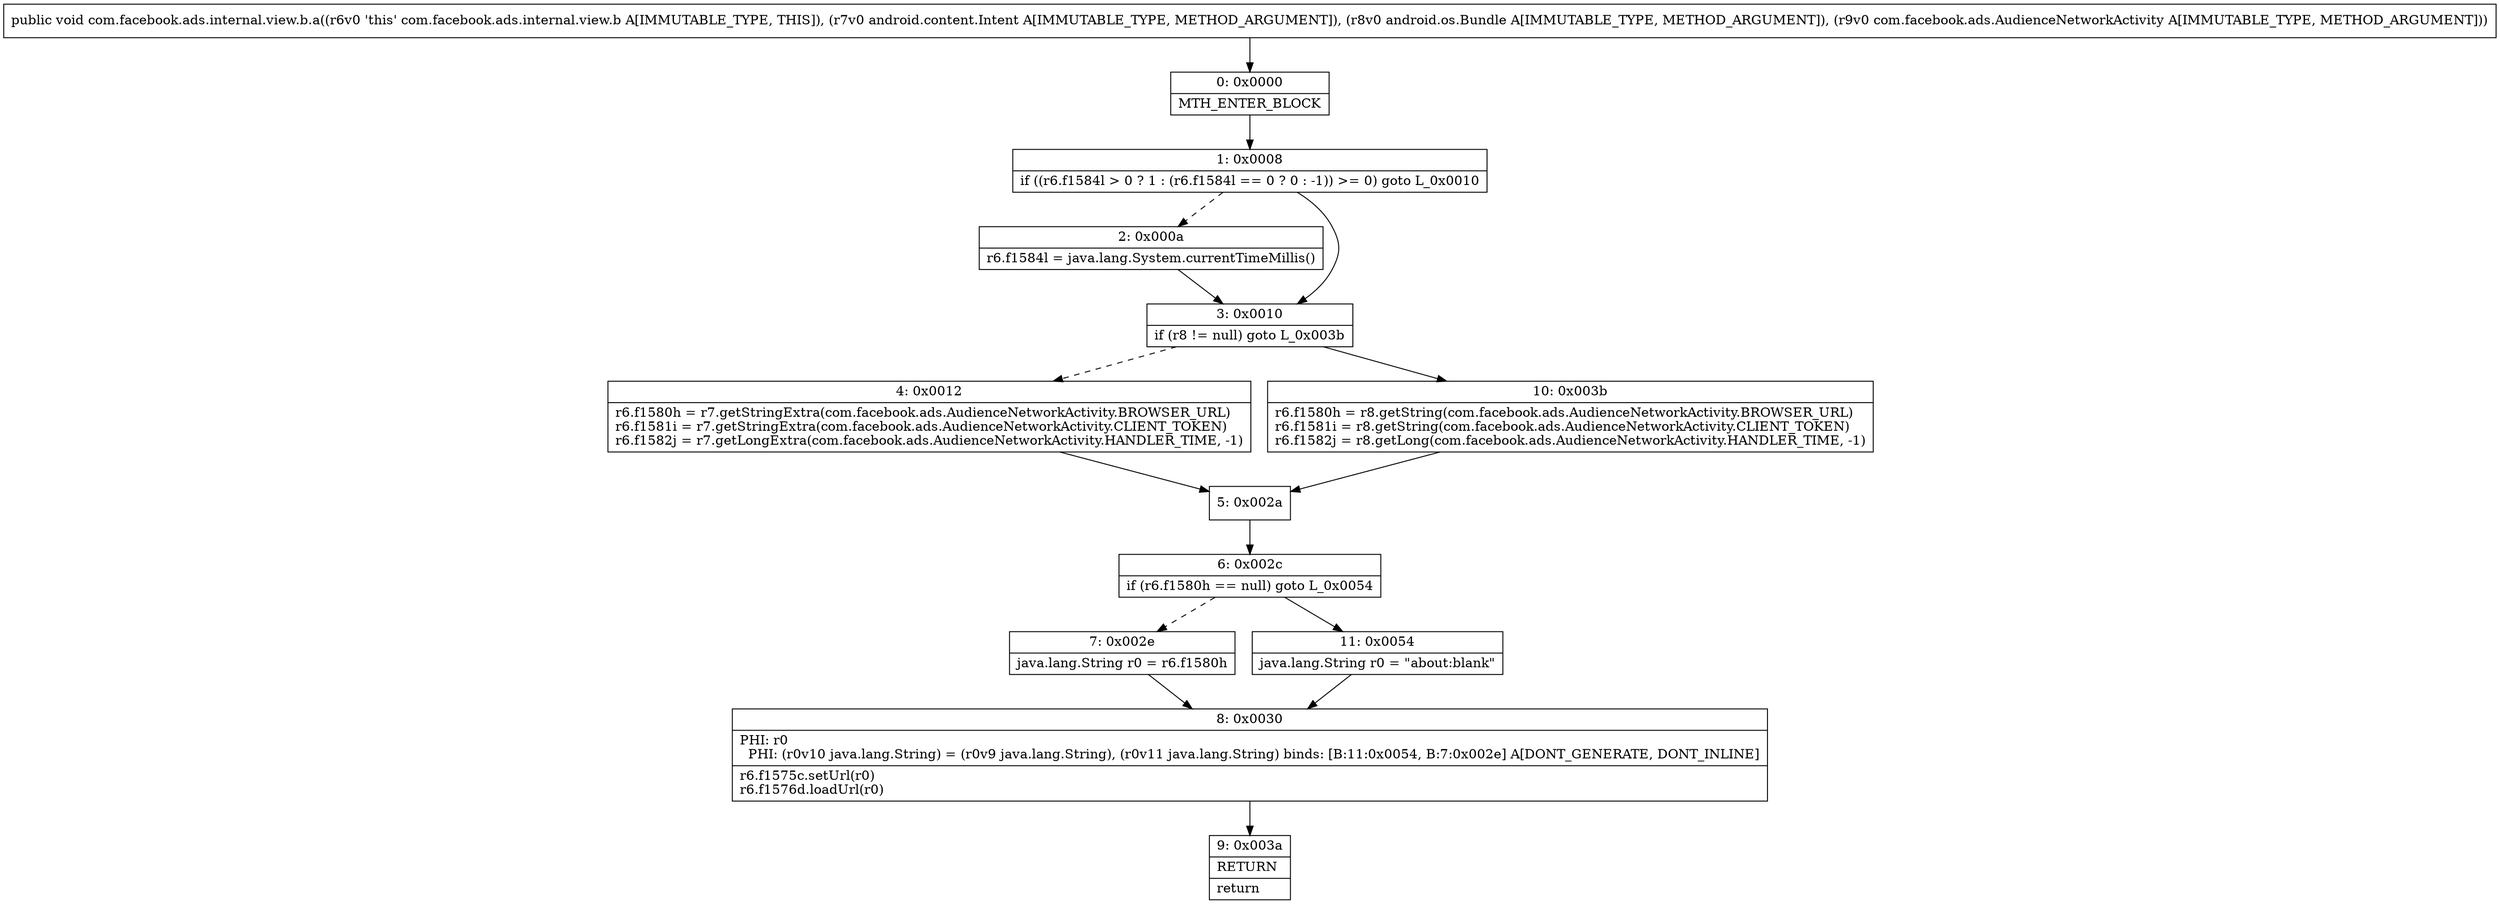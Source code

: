 digraph "CFG forcom.facebook.ads.internal.view.b.a(Landroid\/content\/Intent;Landroid\/os\/Bundle;Lcom\/facebook\/ads\/AudienceNetworkActivity;)V" {
Node_0 [shape=record,label="{0\:\ 0x0000|MTH_ENTER_BLOCK\l}"];
Node_1 [shape=record,label="{1\:\ 0x0008|if ((r6.f1584l \> 0 ? 1 : (r6.f1584l == 0 ? 0 : \-1)) \>= 0) goto L_0x0010\l}"];
Node_2 [shape=record,label="{2\:\ 0x000a|r6.f1584l = java.lang.System.currentTimeMillis()\l}"];
Node_3 [shape=record,label="{3\:\ 0x0010|if (r8 != null) goto L_0x003b\l}"];
Node_4 [shape=record,label="{4\:\ 0x0012|r6.f1580h = r7.getStringExtra(com.facebook.ads.AudienceNetworkActivity.BROWSER_URL)\lr6.f1581i = r7.getStringExtra(com.facebook.ads.AudienceNetworkActivity.CLIENT_TOKEN)\lr6.f1582j = r7.getLongExtra(com.facebook.ads.AudienceNetworkActivity.HANDLER_TIME, \-1)\l}"];
Node_5 [shape=record,label="{5\:\ 0x002a}"];
Node_6 [shape=record,label="{6\:\ 0x002c|if (r6.f1580h == null) goto L_0x0054\l}"];
Node_7 [shape=record,label="{7\:\ 0x002e|java.lang.String r0 = r6.f1580h\l}"];
Node_8 [shape=record,label="{8\:\ 0x0030|PHI: r0 \l  PHI: (r0v10 java.lang.String) = (r0v9 java.lang.String), (r0v11 java.lang.String) binds: [B:11:0x0054, B:7:0x002e] A[DONT_GENERATE, DONT_INLINE]\l|r6.f1575c.setUrl(r0)\lr6.f1576d.loadUrl(r0)\l}"];
Node_9 [shape=record,label="{9\:\ 0x003a|RETURN\l|return\l}"];
Node_10 [shape=record,label="{10\:\ 0x003b|r6.f1580h = r8.getString(com.facebook.ads.AudienceNetworkActivity.BROWSER_URL)\lr6.f1581i = r8.getString(com.facebook.ads.AudienceNetworkActivity.CLIENT_TOKEN)\lr6.f1582j = r8.getLong(com.facebook.ads.AudienceNetworkActivity.HANDLER_TIME, \-1)\l}"];
Node_11 [shape=record,label="{11\:\ 0x0054|java.lang.String r0 = \"about:blank\"\l}"];
MethodNode[shape=record,label="{public void com.facebook.ads.internal.view.b.a((r6v0 'this' com.facebook.ads.internal.view.b A[IMMUTABLE_TYPE, THIS]), (r7v0 android.content.Intent A[IMMUTABLE_TYPE, METHOD_ARGUMENT]), (r8v0 android.os.Bundle A[IMMUTABLE_TYPE, METHOD_ARGUMENT]), (r9v0 com.facebook.ads.AudienceNetworkActivity A[IMMUTABLE_TYPE, METHOD_ARGUMENT])) }"];
MethodNode -> Node_0;
Node_0 -> Node_1;
Node_1 -> Node_2[style=dashed];
Node_1 -> Node_3;
Node_2 -> Node_3;
Node_3 -> Node_4[style=dashed];
Node_3 -> Node_10;
Node_4 -> Node_5;
Node_5 -> Node_6;
Node_6 -> Node_7[style=dashed];
Node_6 -> Node_11;
Node_7 -> Node_8;
Node_8 -> Node_9;
Node_10 -> Node_5;
Node_11 -> Node_8;
}

